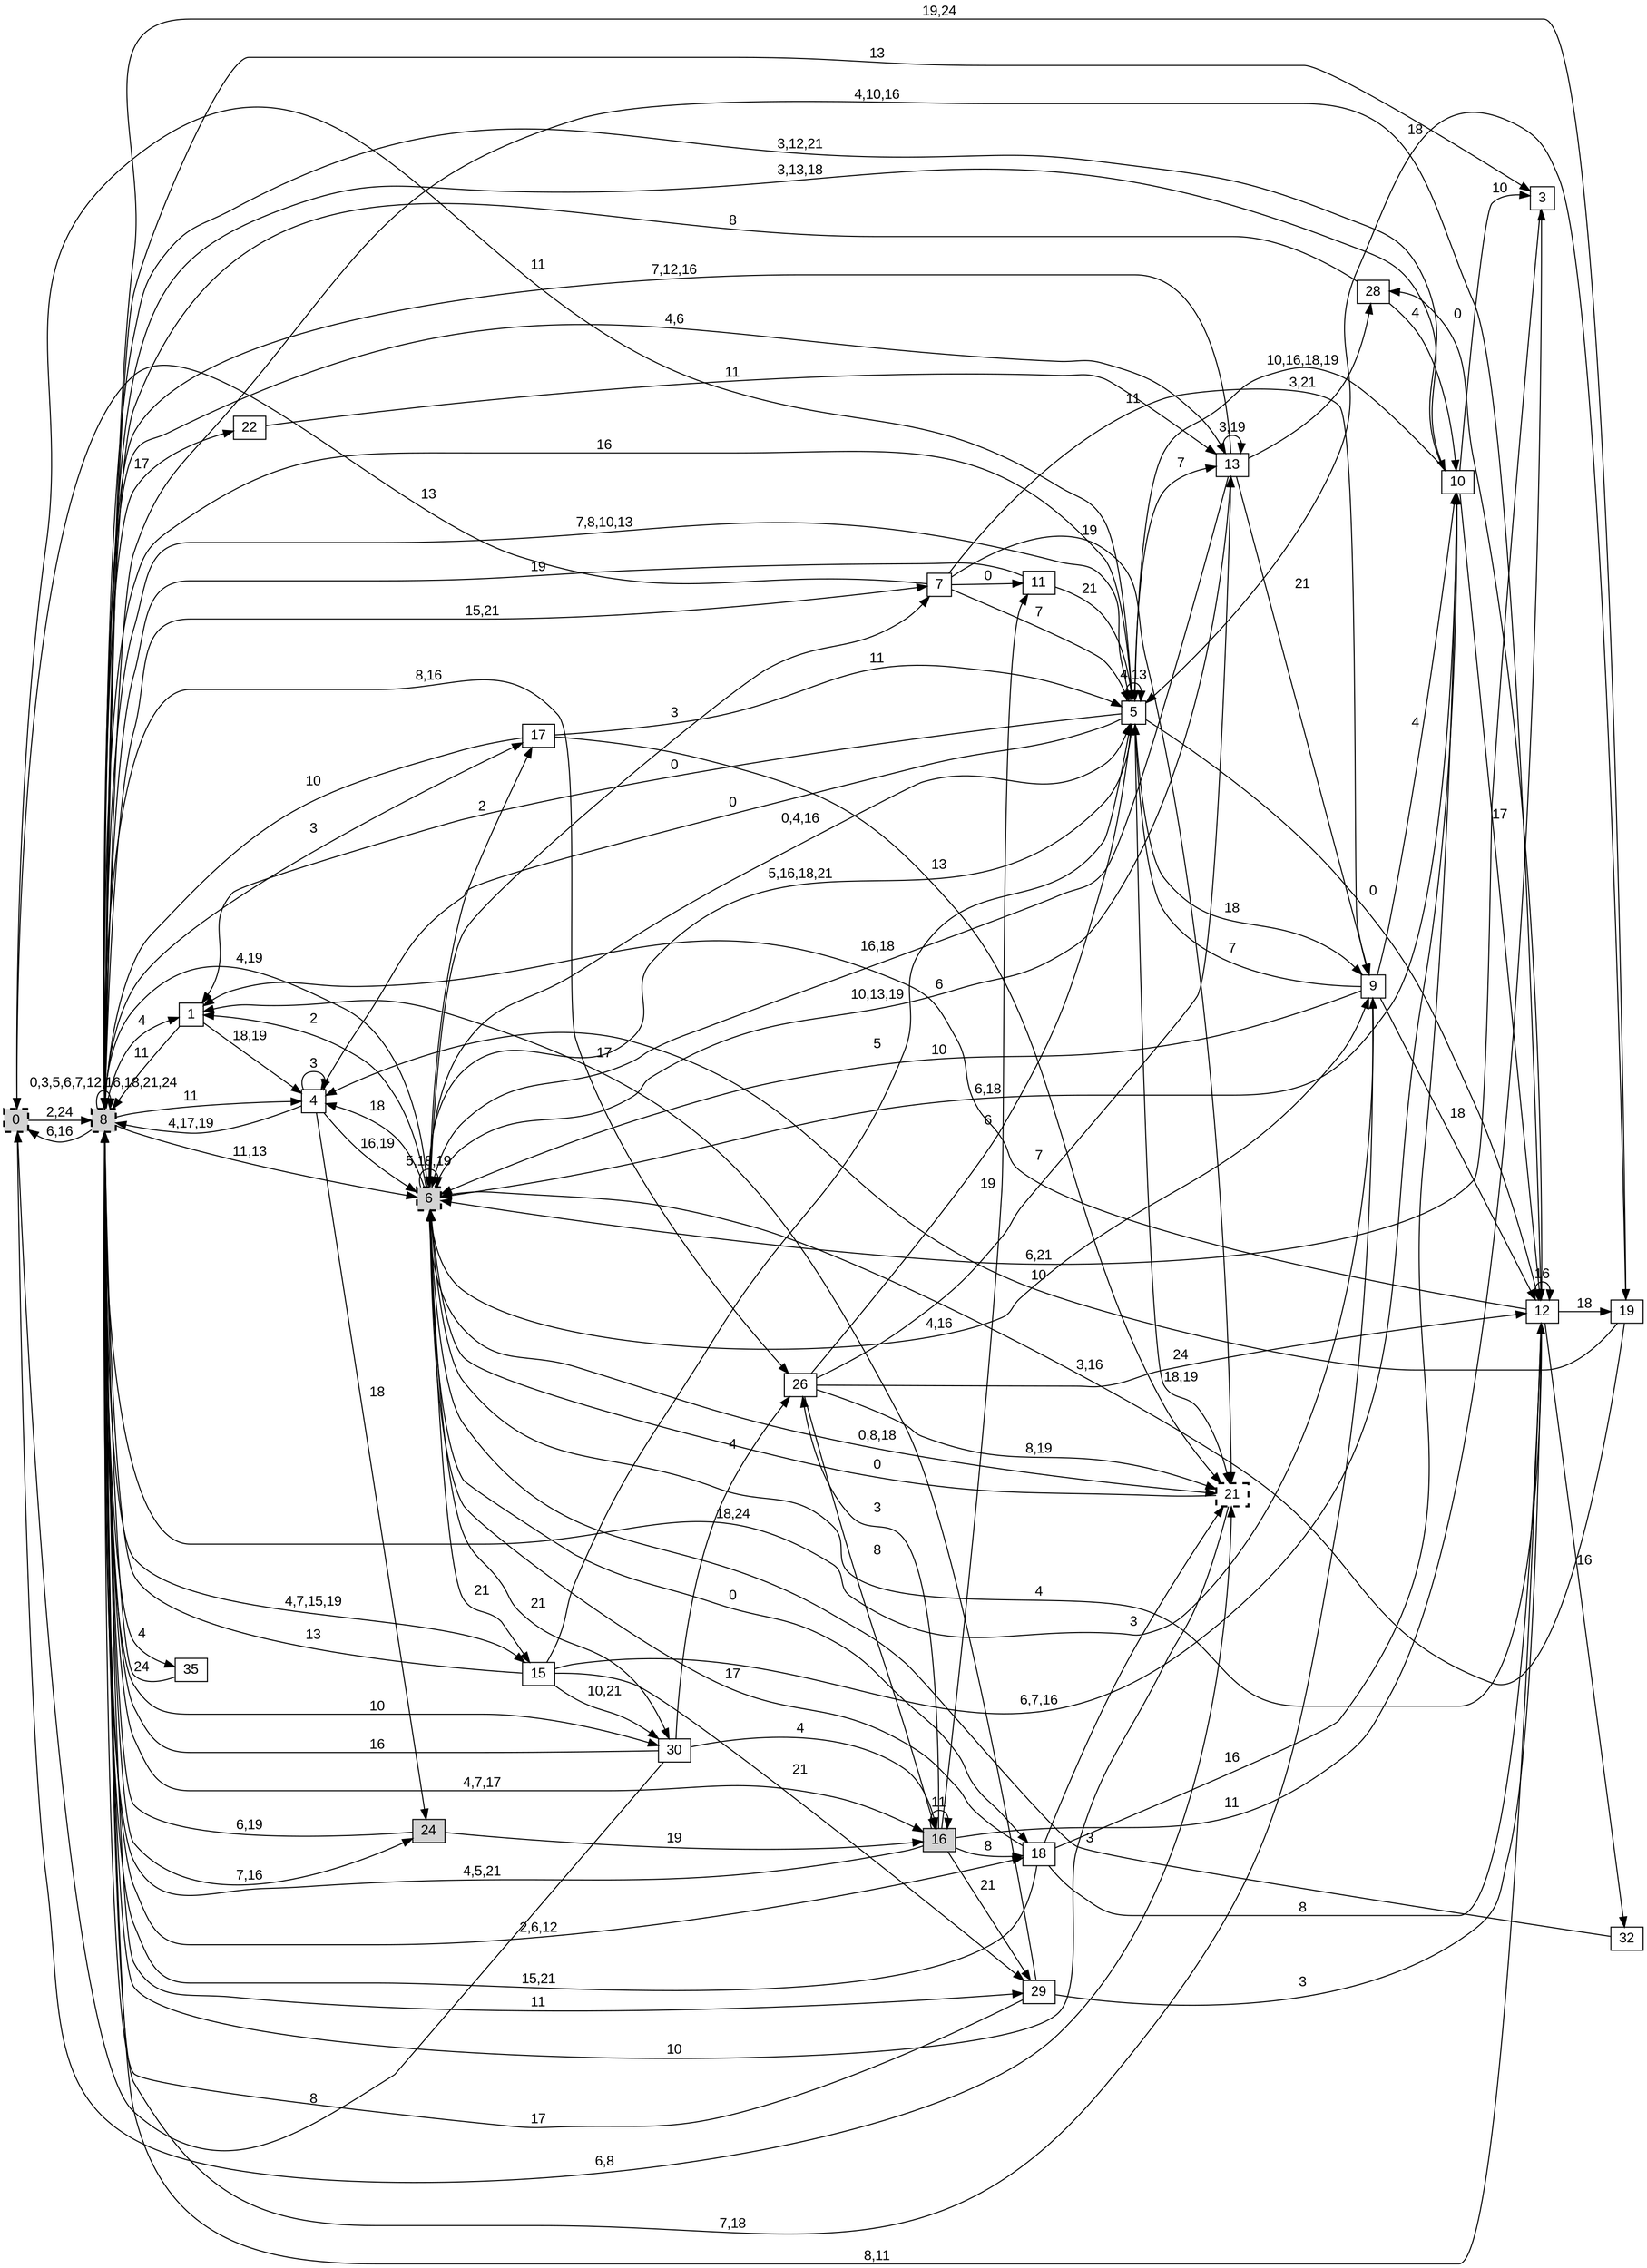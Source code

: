 digraph "NDFA" {
  rankdir=LR
  node [shape=box width=0.1 height=0.1 fontname=Arial]
  edge [fontname=Arial]
/* Estados */
 s0 [label="0" style="filled,bold,dashed"] /* I:1 F:1 D:0 */
 s1 [label="1" ] /* I:0 F:0 D:0 */
 s3 [label="3" ] /* I:0 F:0 D:0 */
 s4 [label="4" ] /* I:0 F:0 D:0 */
 s5 [label="5" ] /* I:0 F:0 D:0 */
 s6 [label="6" style="filled,bold,dashed"] /* I:1 F:1 D:0 */
 s7 [label="7" ] /* I:0 F:0 D:0 */
 s8 [label="8" style="filled,bold,dashed"] /* I:1 F:1 D:0 */
 s9 [label="9" ] /* I:0 F:0 D:0 */
 s10 [label="10" ] /* I:0 F:0 D:0 */
 s11 [label="11" ] /* I:0 F:0 D:0 */
 s12 [label="12" ] /* I:0 F:0 D:0 */
 s13 [label="13" ] /* I:0 F:0 D:0 */
 s15 [label="15" ] /* I:0 F:0 D:0 */
 s16 [label="16" style="filled"] /* I:1 F:0 D:0 */
 s17 [label="17" ] /* I:0 F:0 D:0 */
 s18 [label="18" ] /* I:0 F:0 D:0 */
 s19 [label="19" ] /* I:0 F:0 D:0 */
 s21 [label="21" style="bold,dashed"] /* I:0 F:1 D:0 */
 s22 [label="22" ] /* I:0 F:0 D:0 */
 s24 [label="24" style="filled"] /* I:1 F:0 D:0 */
 s26 [label="26" ] /* I:0 F:0 D:0 */
 s28 [label="28" ] /* I:0 F:0 D:0 */
 s29 [label="29" ] /* I:0 F:0 D:0 */
 s30 [label="30" ] /* I:0 F:0 D:0 */
 s32 [label="32" ] /* I:0 F:0 D:0 */
 s35 [label="35" ] /* I:0 F:0 D:0 */
/* Transiciones */
  s0 -> s8 [label="2,24"]
  s0 -> s21 [label="6,8"]
  s1 -> s4 [label="18,19"]
  s1 -> s8 [label="11"]
  s3 -> s6 [label="6,21"]
  s4 -> s4 [label="3"]
  s4 -> s6 [label="16,19"]
  s4 -> s8 [label="4,17,19"]
  s4 -> s24 [label="18"]
  s5 -> s0 [label="11"]
  s5 -> s1 [label="0"]
  s5 -> s4 [label="0"]
  s5 -> s5 [label="4,13"]
  s5 -> s6 [label="5,16,18,21"]
  s5 -> s8 [label="7,8,10,13"]
  s5 -> s9 [label="18"]
  s5 -> s12 [label="0"]
  s5 -> s13 [label="7"]
  s5 -> s21 [label="18,19"]
  s6 -> s1 [label="2"]
  s6 -> s4 [label="18"]
  s6 -> s5 [label="0,4,16"]
  s6 -> s6 [label="5,18,19"]
  s6 -> s7 [label="3"]
  s6 -> s8 [label="4,19"]
  s6 -> s9 [label="4,16"]
  s6 -> s13 [label="10,13,19"]
  s6 -> s15 [label="21"]
  s6 -> s17 [label="2"]
  s6 -> s18 [label="0"]
  s6 -> s21 [label="0,8,18"]
  s6 -> s30 [label="21"]
  s7 -> s0 [label="13"]
  s7 -> s5 [label="7"]
  s7 -> s9 [label="11"]
  s7 -> s11 [label="0"]
  s7 -> s21 [label="19"]
  s8 -> s0 [label="6,16"]
  s8 -> s1 [label="4"]
  s8 -> s3 [label="13"]
  s8 -> s4 [label="11"]
  s8 -> s5 [label="16"]
  s8 -> s6 [label="11,13"]
  s8 -> s7 [label="15,21"]
  s8 -> s8 [label="0,3,5,6,7,12,16,18,21,24"]
  s8 -> s9 [label="18,24"]
  s8 -> s10 [label="3,13,18"]
  s8 -> s12 [label="4,10,16"]
  s8 -> s13 [label="4,6"]
  s8 -> s15 [label="4,7,15,19"]
  s8 -> s16 [label="4,7,17"]
  s8 -> s17 [label="3"]
  s8 -> s18 [label="2,6,12"]
  s8 -> s19 [label="19,24"]
  s8 -> s22 [label="17"]
  s8 -> s24 [label="7,16"]
  s8 -> s26 [label="8,16"]
  s8 -> s29 [label="11"]
  s8 -> s30 [label="10"]
  s8 -> s35 [label="4"]
  s9 -> s5 [label="7"]
  s9 -> s6 [label="10"]
  s9 -> s8 [label="7,18"]
  s9 -> s10 [label="4"]
  s9 -> s12 [label="18"]
  s10 -> s3 [label="10"]
  s10 -> s5 [label="10,16,18,19"]
  s10 -> s6 [label="6,18"]
  s10 -> s8 [label="3,12,21"]
  s10 -> s12 [label="17"]
  s11 -> s5 [label="21"]
  s11 -> s8 [label="19"]
  s12 -> s1 [label="6"]
  s12 -> s6 [label="4"]
  s12 -> s8 [label="8,11"]
  s12 -> s12 [label="16"]
  s12 -> s19 [label="18"]
  s12 -> s28 [label="0"]
  s12 -> s32 [label="16"]
  s13 -> s6 [label="16,18"]
  s13 -> s8 [label="7,12,16"]
  s13 -> s9 [label="21"]
  s13 -> s13 [label="3,19"]
  s13 -> s28 [label="3,21"]
  s15 -> s5 [label="5"]
  s15 -> s8 [label="13"]
  s15 -> s10 [label="6,7,16"]
  s15 -> s29 [label="21"]
  s15 -> s30 [label="10,21"]
  s16 -> s3 [label="11"]
  s16 -> s8 [label="4,5,21"]
  s16 -> s11 [label="19"]
  s16 -> s16 [label="11"]
  s16 -> s18 [label="8"]
  s16 -> s26 [label="3"]
  s16 -> s29 [label="21"]
  s17 -> s5 [label="11"]
  s17 -> s8 [label="10"]
  s17 -> s21 [label="13"]
  s18 -> s6 [label="17"]
  s18 -> s8 [label="15,21"]
  s18 -> s10 [label="16"]
  s18 -> s12 [label="8"]
  s18 -> s21 [label="3"]
  s19 -> s4 [label="10"]
  s19 -> s5 [label="18"]
  s19 -> s6 [label="3,16"]
  s21 -> s6 [label="0"]
  s21 -> s8 [label="10"]
  s22 -> s13 [label="11"]
  s24 -> s8 [label="6,19"]
  s24 -> s16 [label="19"]
  s26 -> s5 [label="6"]
  s26 -> s12 [label="24"]
  s26 -> s13 [label="7"]
  s26 -> s16 [label="8"]
  s26 -> s21 [label="8,19"]
  s28 -> s8 [label="8"]
  s28 -> s10 [label="4"]
  s29 -> s1 [label="17"]
  s29 -> s8 [label="17"]
  s29 -> s12 [label="3"]
  s30 -> s0 [label="8"]
  s30 -> s8 [label="16"]
  s30 -> s16 [label="4"]
  s30 -> s26 [label="4"]
  s32 -> s6 [label="3"]
  s35 -> s8 [label="24"]
}
